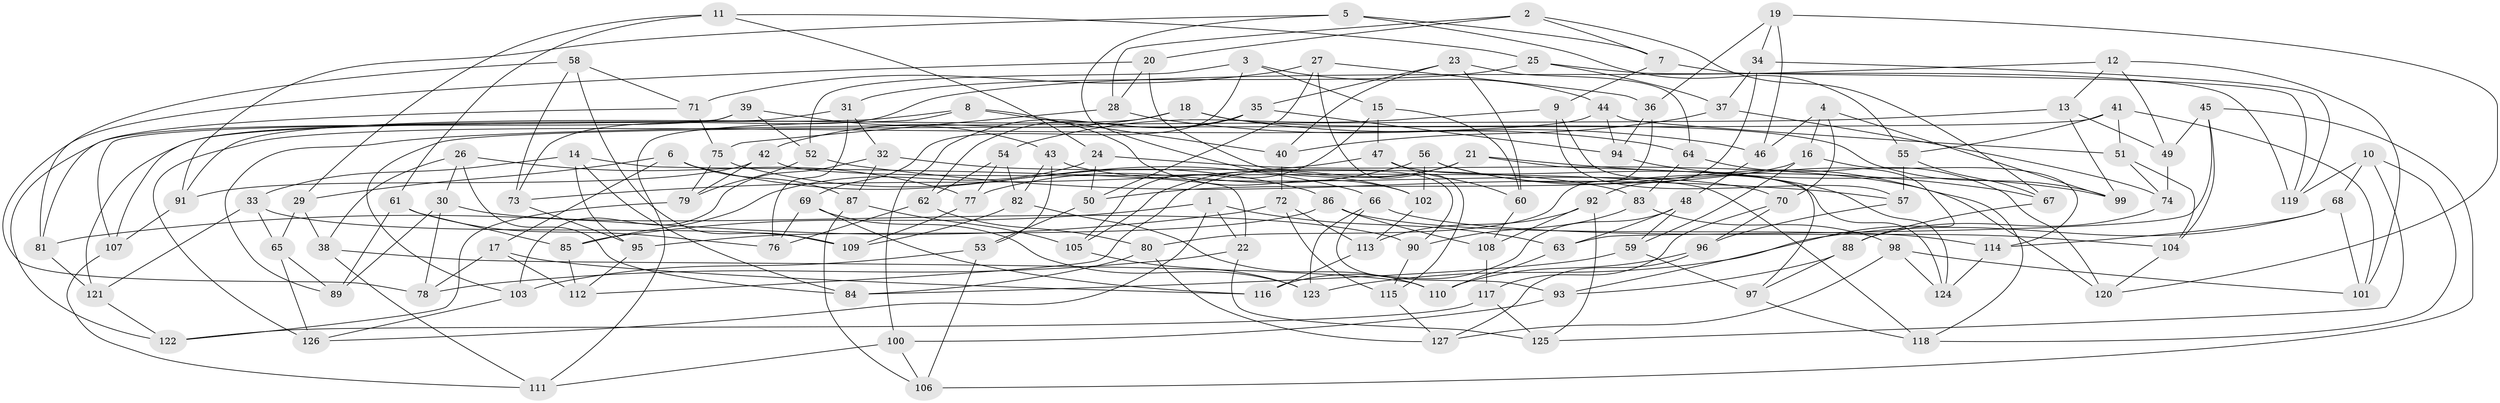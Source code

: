 // coarse degree distribution, {3: 0.06493506493506493, 6: 0.5324675324675324, 5: 0.11688311688311688, 4: 0.2857142857142857}
// Generated by graph-tools (version 1.1) at 2025/38/03/04/25 23:38:08]
// undirected, 127 vertices, 254 edges
graph export_dot {
  node [color=gray90,style=filled];
  1;
  2;
  3;
  4;
  5;
  6;
  7;
  8;
  9;
  10;
  11;
  12;
  13;
  14;
  15;
  16;
  17;
  18;
  19;
  20;
  21;
  22;
  23;
  24;
  25;
  26;
  27;
  28;
  29;
  30;
  31;
  32;
  33;
  34;
  35;
  36;
  37;
  38;
  39;
  40;
  41;
  42;
  43;
  44;
  45;
  46;
  47;
  48;
  49;
  50;
  51;
  52;
  53;
  54;
  55;
  56;
  57;
  58;
  59;
  60;
  61;
  62;
  63;
  64;
  65;
  66;
  67;
  68;
  69;
  70;
  71;
  72;
  73;
  74;
  75;
  76;
  77;
  78;
  79;
  80;
  81;
  82;
  83;
  84;
  85;
  86;
  87;
  88;
  89;
  90;
  91;
  92;
  93;
  94;
  95;
  96;
  97;
  98;
  99;
  100;
  101;
  102;
  103;
  104;
  105;
  106;
  107;
  108;
  109;
  110;
  111;
  112;
  113;
  114;
  115;
  116;
  117;
  118;
  119;
  120;
  121;
  122;
  123;
  124;
  125;
  126;
  127;
  1 -- 63;
  1 -- 22;
  1 -- 126;
  1 -- 85;
  2 -- 28;
  2 -- 67;
  2 -- 7;
  2 -- 20;
  3 -- 44;
  3 -- 69;
  3 -- 52;
  3 -- 15;
  4 -- 16;
  4 -- 99;
  4 -- 70;
  4 -- 46;
  5 -- 7;
  5 -- 55;
  5 -- 102;
  5 -- 91;
  6 -- 17;
  6 -- 66;
  6 -- 87;
  6 -- 29;
  7 -- 119;
  7 -- 9;
  8 -- 121;
  8 -- 111;
  8 -- 102;
  8 -- 40;
  9 -- 57;
  9 -- 54;
  9 -- 93;
  10 -- 125;
  10 -- 68;
  10 -- 118;
  10 -- 119;
  11 -- 29;
  11 -- 61;
  11 -- 25;
  11 -- 24;
  12 -- 49;
  12 -- 101;
  12 -- 13;
  12 -- 73;
  13 -- 99;
  13 -- 89;
  13 -- 49;
  14 -- 84;
  14 -- 95;
  14 -- 22;
  14 -- 33;
  15 -- 105;
  15 -- 60;
  15 -- 47;
  16 -- 114;
  16 -- 50;
  16 -- 59;
  17 -- 112;
  17 -- 116;
  17 -- 78;
  18 -- 99;
  18 -- 42;
  18 -- 91;
  18 -- 64;
  19 -- 34;
  19 -- 120;
  19 -- 46;
  19 -- 36;
  20 -- 78;
  20 -- 90;
  20 -- 28;
  21 -- 67;
  21 -- 105;
  21 -- 97;
  21 -- 112;
  22 -- 125;
  22 -- 78;
  23 -- 40;
  23 -- 60;
  23 -- 35;
  23 -- 64;
  24 -- 120;
  24 -- 85;
  24 -- 50;
  25 -- 31;
  25 -- 37;
  25 -- 119;
  26 -- 38;
  26 -- 77;
  26 -- 30;
  26 -- 84;
  27 -- 36;
  27 -- 115;
  27 -- 71;
  27 -- 50;
  28 -- 46;
  28 -- 75;
  29 -- 65;
  29 -- 38;
  30 -- 78;
  30 -- 90;
  30 -- 89;
  31 -- 32;
  31 -- 107;
  31 -- 76;
  32 -- 87;
  32 -- 103;
  32 -- 83;
  33 -- 109;
  33 -- 121;
  33 -- 65;
  34 -- 119;
  34 -- 92;
  34 -- 37;
  35 -- 94;
  35 -- 62;
  35 -- 100;
  36 -- 94;
  36 -- 80;
  37 -- 40;
  37 -- 74;
  38 -- 110;
  38 -- 111;
  39 -- 122;
  39 -- 43;
  39 -- 52;
  39 -- 107;
  40 -- 72;
  41 -- 103;
  41 -- 51;
  41 -- 55;
  41 -- 101;
  42 -- 79;
  42 -- 118;
  42 -- 91;
  43 -- 53;
  43 -- 70;
  43 -- 82;
  44 -- 126;
  44 -- 94;
  44 -- 51;
  45 -- 49;
  45 -- 106;
  45 -- 104;
  45 -- 63;
  46 -- 48;
  47 -- 124;
  47 -- 60;
  47 -- 73;
  48 -- 59;
  48 -- 63;
  48 -- 116;
  49 -- 74;
  50 -- 53;
  51 -- 104;
  51 -- 74;
  52 -- 57;
  52 -- 79;
  53 -- 106;
  53 -- 103;
  54 -- 82;
  54 -- 77;
  54 -- 62;
  55 -- 67;
  55 -- 57;
  56 -- 124;
  56 -- 102;
  56 -- 77;
  56 -- 118;
  57 -- 96;
  58 -- 109;
  58 -- 73;
  58 -- 81;
  58 -- 71;
  59 -- 97;
  59 -- 84;
  60 -- 108;
  61 -- 89;
  61 -- 85;
  61 -- 76;
  62 -- 76;
  62 -- 80;
  63 -- 110;
  64 -- 83;
  64 -- 120;
  65 -- 89;
  65 -- 126;
  66 -- 93;
  66 -- 104;
  66 -- 123;
  67 -- 88;
  68 -- 123;
  68 -- 101;
  68 -- 114;
  69 -- 116;
  69 -- 76;
  69 -- 123;
  70 -- 96;
  70 -- 117;
  71 -- 81;
  71 -- 75;
  72 -- 81;
  72 -- 115;
  72 -- 113;
  73 -- 95;
  74 -- 88;
  75 -- 86;
  75 -- 79;
  77 -- 109;
  79 -- 122;
  80 -- 84;
  80 -- 127;
  81 -- 121;
  82 -- 109;
  82 -- 110;
  83 -- 98;
  83 -- 90;
  85 -- 112;
  86 -- 108;
  86 -- 114;
  86 -- 95;
  87 -- 106;
  87 -- 105;
  88 -- 97;
  88 -- 93;
  90 -- 115;
  91 -- 107;
  92 -- 108;
  92 -- 113;
  92 -- 125;
  93 -- 100;
  94 -- 99;
  95 -- 112;
  96 -- 110;
  96 -- 127;
  97 -- 118;
  98 -- 127;
  98 -- 101;
  98 -- 124;
  100 -- 106;
  100 -- 111;
  102 -- 113;
  103 -- 126;
  104 -- 120;
  105 -- 123;
  107 -- 111;
  108 -- 117;
  113 -- 116;
  114 -- 124;
  115 -- 127;
  117 -- 125;
  117 -- 122;
  121 -- 122;
}
